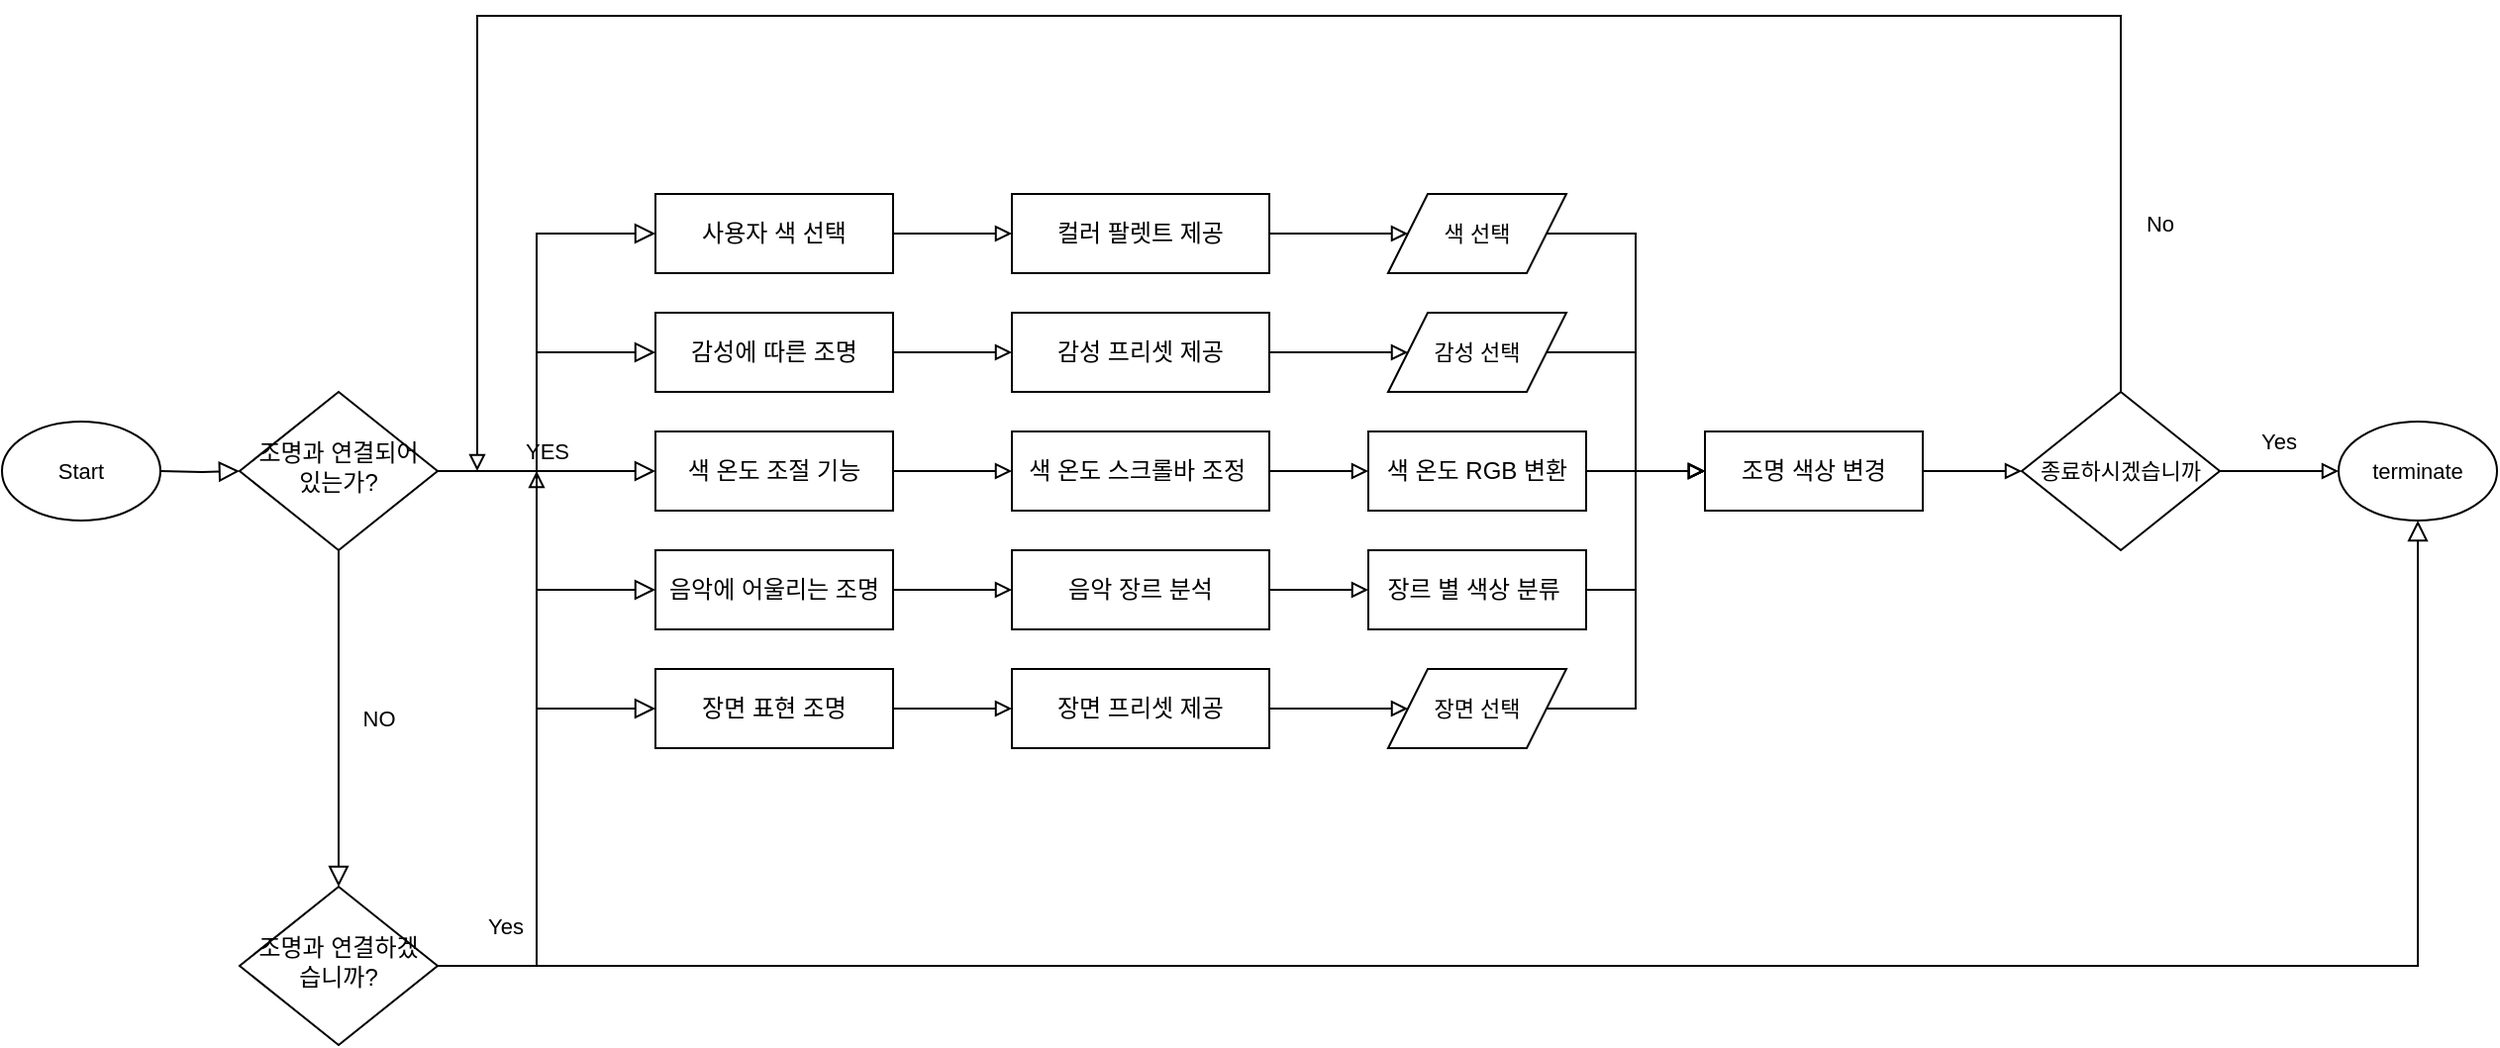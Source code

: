 <mxfile version="23.1.2" type="github">
  <diagram id="C5RBs43oDa-KdzZeNtuy" name="Page-1">
    <mxGraphModel dx="1434" dy="1907" grid="1" gridSize="10" guides="1" tooltips="1" connect="1" arrows="1" fold="1" page="1" pageScale="1" pageWidth="827" pageHeight="1169" math="0" shadow="0">
      <root>
        <mxCell id="WIyWlLk6GJQsqaUBKTNV-0" />
        <mxCell id="WIyWlLk6GJQsqaUBKTNV-1" parent="WIyWlLk6GJQsqaUBKTNV-0" />
        <mxCell id="WIyWlLk6GJQsqaUBKTNV-2" value="" style="rounded=0;html=1;jettySize=auto;orthogonalLoop=1;fontSize=11;endArrow=block;endFill=0;endSize=8;strokeWidth=1;shadow=0;labelBackgroundColor=none;edgeStyle=orthogonalEdgeStyle;" parent="WIyWlLk6GJQsqaUBKTNV-1" target="WIyWlLk6GJQsqaUBKTNV-6" edge="1">
          <mxGeometry relative="1" as="geometry">
            <mxPoint x="280" y="40" as="sourcePoint" />
          </mxGeometry>
        </mxCell>
        <mxCell id="WIyWlLk6GJQsqaUBKTNV-4" value="NO" style="rounded=0;html=1;jettySize=auto;orthogonalLoop=1;fontSize=11;endArrow=block;endFill=0;endSize=8;strokeWidth=1;shadow=0;labelBackgroundColor=none;edgeStyle=orthogonalEdgeStyle;" parent="WIyWlLk6GJQsqaUBKTNV-1" source="WIyWlLk6GJQsqaUBKTNV-6" target="WIyWlLk6GJQsqaUBKTNV-10" edge="1">
          <mxGeometry y="20" relative="1" as="geometry">
            <mxPoint as="offset" />
          </mxGeometry>
        </mxCell>
        <mxCell id="WIyWlLk6GJQsqaUBKTNV-5" value="YES" style="edgeStyle=orthogonalEdgeStyle;rounded=0;html=1;jettySize=auto;orthogonalLoop=1;fontSize=11;endArrow=block;endFill=0;endSize=8;strokeWidth=1;shadow=0;labelBackgroundColor=none;entryX=0;entryY=0.5;entryDx=0;entryDy=0;" parent="WIyWlLk6GJQsqaUBKTNV-1" source="WIyWlLk6GJQsqaUBKTNV-6" target="BvsxYQwucrMUUCDwULk4-2" edge="1">
          <mxGeometry y="10" relative="1" as="geometry">
            <mxPoint as="offset" />
          </mxGeometry>
        </mxCell>
        <mxCell id="WIyWlLk6GJQsqaUBKTNV-6" value="조명과 연결되어 있는가?" style="rhombus;whiteSpace=wrap;html=1;shadow=0;fontFamily=Helvetica;fontSize=12;align=center;strokeWidth=1;spacing=6;spacingTop=-4;" parent="WIyWlLk6GJQsqaUBKTNV-1" vertex="1">
          <mxGeometry x="320" width="100" height="80" as="geometry" />
        </mxCell>
        <mxCell id="BvsxYQwucrMUUCDwULk4-21" style="edgeStyle=orthogonalEdgeStyle;rounded=0;orthogonalLoop=1;jettySize=auto;html=1;exitX=1;exitY=0.5;exitDx=0;exitDy=0;entryX=0;entryY=0.5;entryDx=0;entryDy=0;endArrow=block;endFill=0;" edge="1" parent="WIyWlLk6GJQsqaUBKTNV-1" source="WIyWlLk6GJQsqaUBKTNV-7" target="BvsxYQwucrMUUCDwULk4-13">
          <mxGeometry relative="1" as="geometry" />
        </mxCell>
        <mxCell id="WIyWlLk6GJQsqaUBKTNV-7" value="음악에 어울리는 조명" style="rounded=0;whiteSpace=wrap;html=1;fontSize=12;glass=0;strokeWidth=1;shadow=0;" parent="WIyWlLk6GJQsqaUBKTNV-1" vertex="1">
          <mxGeometry x="530" y="80" width="120" height="40" as="geometry" />
        </mxCell>
        <mxCell id="WIyWlLk6GJQsqaUBKTNV-9" value="Yes" style="edgeStyle=orthogonalEdgeStyle;rounded=0;html=1;jettySize=auto;orthogonalLoop=1;fontSize=11;endArrow=block;endFill=0;endSize=8;strokeWidth=1;shadow=0;labelBackgroundColor=none;entryX=0.5;entryY=1;entryDx=0;entryDy=0;" parent="WIyWlLk6GJQsqaUBKTNV-1" source="WIyWlLk6GJQsqaUBKTNV-10" target="BvsxYQwucrMUUCDwULk4-36" edge="1">
          <mxGeometry x="-0.945" y="20" relative="1" as="geometry">
            <mxPoint as="offset" />
            <mxPoint x="1301" y="60" as="targetPoint" />
          </mxGeometry>
        </mxCell>
        <mxCell id="WIyWlLk6GJQsqaUBKTNV-10" value="조명과 연결하겠습니까?" style="rhombus;whiteSpace=wrap;html=1;shadow=0;fontFamily=Helvetica;fontSize=12;align=center;strokeWidth=1;spacing=6;spacingTop=-4;" parent="WIyWlLk6GJQsqaUBKTNV-1" vertex="1">
          <mxGeometry x="320" y="250" width="100" height="80" as="geometry" />
        </mxCell>
        <mxCell id="BvsxYQwucrMUUCDwULk4-0" value="" style="endArrow=block;html=1;rounded=0;endFill=0;" edge="1" parent="WIyWlLk6GJQsqaUBKTNV-1">
          <mxGeometry width="50" height="50" relative="1" as="geometry">
            <mxPoint x="470" y="290" as="sourcePoint" />
            <mxPoint x="470" y="40" as="targetPoint" />
          </mxGeometry>
        </mxCell>
        <mxCell id="BvsxYQwucrMUUCDwULk4-15" style="edgeStyle=orthogonalEdgeStyle;rounded=0;orthogonalLoop=1;jettySize=auto;html=1;exitX=1;exitY=0.5;exitDx=0;exitDy=0;entryX=0;entryY=0.5;entryDx=0;entryDy=0;endArrow=block;endFill=0;" edge="1" parent="WIyWlLk6GJQsqaUBKTNV-1" source="BvsxYQwucrMUUCDwULk4-1" target="BvsxYQwucrMUUCDwULk4-14">
          <mxGeometry relative="1" as="geometry" />
        </mxCell>
        <mxCell id="BvsxYQwucrMUUCDwULk4-1" value="장면 표현 조명" style="rounded=0;whiteSpace=wrap;html=1;fontSize=12;glass=0;strokeWidth=1;shadow=0;" vertex="1" parent="WIyWlLk6GJQsqaUBKTNV-1">
          <mxGeometry x="530" y="140" width="120" height="40" as="geometry" />
        </mxCell>
        <mxCell id="BvsxYQwucrMUUCDwULk4-22" style="edgeStyle=orthogonalEdgeStyle;shape=connector;rounded=0;orthogonalLoop=1;jettySize=auto;html=1;exitX=1;exitY=0.5;exitDx=0;exitDy=0;entryX=0;entryY=0.5;entryDx=0;entryDy=0;labelBackgroundColor=default;strokeColor=default;align=center;verticalAlign=middle;fontFamily=Helvetica;fontSize=11;fontColor=default;endArrow=block;endFill=0;" edge="1" parent="WIyWlLk6GJQsqaUBKTNV-1" source="BvsxYQwucrMUUCDwULk4-2" target="BvsxYQwucrMUUCDwULk4-12">
          <mxGeometry relative="1" as="geometry" />
        </mxCell>
        <mxCell id="BvsxYQwucrMUUCDwULk4-2" value="색 온도 조절 기능" style="rounded=0;whiteSpace=wrap;html=1;fontSize=12;glass=0;strokeWidth=1;shadow=0;" vertex="1" parent="WIyWlLk6GJQsqaUBKTNV-1">
          <mxGeometry x="530" y="20" width="120" height="40" as="geometry" />
        </mxCell>
        <mxCell id="BvsxYQwucrMUUCDwULk4-23" style="edgeStyle=orthogonalEdgeStyle;shape=connector;rounded=0;orthogonalLoop=1;jettySize=auto;html=1;exitX=1;exitY=0.5;exitDx=0;exitDy=0;labelBackgroundColor=default;strokeColor=default;align=center;verticalAlign=middle;fontFamily=Helvetica;fontSize=11;fontColor=default;endArrow=block;endFill=0;" edge="1" parent="WIyWlLk6GJQsqaUBKTNV-1" source="BvsxYQwucrMUUCDwULk4-3" target="BvsxYQwucrMUUCDwULk4-11">
          <mxGeometry relative="1" as="geometry" />
        </mxCell>
        <mxCell id="BvsxYQwucrMUUCDwULk4-3" value="감성에 따른 조명" style="rounded=0;whiteSpace=wrap;html=1;fontSize=12;glass=0;strokeWidth=1;shadow=0;" vertex="1" parent="WIyWlLk6GJQsqaUBKTNV-1">
          <mxGeometry x="530" y="-40" width="120" height="40" as="geometry" />
        </mxCell>
        <mxCell id="BvsxYQwucrMUUCDwULk4-24" style="edgeStyle=orthogonalEdgeStyle;shape=connector;rounded=0;orthogonalLoop=1;jettySize=auto;html=1;exitX=1;exitY=0.5;exitDx=0;exitDy=0;entryX=0;entryY=0.5;entryDx=0;entryDy=0;labelBackgroundColor=default;strokeColor=default;align=center;verticalAlign=middle;fontFamily=Helvetica;fontSize=11;fontColor=default;endArrow=block;endFill=0;" edge="1" parent="WIyWlLk6GJQsqaUBKTNV-1" source="BvsxYQwucrMUUCDwULk4-4" target="BvsxYQwucrMUUCDwULk4-10">
          <mxGeometry relative="1" as="geometry" />
        </mxCell>
        <mxCell id="BvsxYQwucrMUUCDwULk4-4" value="사용자 색 선택" style="rounded=0;whiteSpace=wrap;html=1;fontSize=12;glass=0;strokeWidth=1;shadow=0;" vertex="1" parent="WIyWlLk6GJQsqaUBKTNV-1">
          <mxGeometry x="530" y="-100" width="120" height="40" as="geometry" />
        </mxCell>
        <mxCell id="BvsxYQwucrMUUCDwULk4-5" value="" style="edgeStyle=orthogonalEdgeStyle;rounded=0;html=1;jettySize=auto;orthogonalLoop=1;fontSize=11;endArrow=block;endFill=0;endSize=8;strokeWidth=1;shadow=0;labelBackgroundColor=none;entryX=0;entryY=0.5;entryDx=0;entryDy=0;exitX=1;exitY=0.5;exitDx=0;exitDy=0;" edge="1" parent="WIyWlLk6GJQsqaUBKTNV-1" source="WIyWlLk6GJQsqaUBKTNV-6" target="WIyWlLk6GJQsqaUBKTNV-7">
          <mxGeometry y="10" relative="1" as="geometry">
            <mxPoint as="offset" />
            <mxPoint x="430" y="50" as="sourcePoint" />
            <mxPoint x="540" y="50" as="targetPoint" />
            <Array as="points">
              <mxPoint x="470" y="40" />
              <mxPoint x="470" y="100" />
            </Array>
          </mxGeometry>
        </mxCell>
        <mxCell id="BvsxYQwucrMUUCDwULk4-7" value="" style="edgeStyle=orthogonalEdgeStyle;rounded=0;html=1;jettySize=auto;orthogonalLoop=1;fontSize=11;endArrow=block;endFill=0;endSize=8;strokeWidth=1;shadow=0;labelBackgroundColor=none;entryX=0;entryY=0.5;entryDx=0;entryDy=0;exitX=1;exitY=0.5;exitDx=0;exitDy=0;" edge="1" parent="WIyWlLk6GJQsqaUBKTNV-1" source="WIyWlLk6GJQsqaUBKTNV-6" target="BvsxYQwucrMUUCDwULk4-1">
          <mxGeometry y="10" relative="1" as="geometry">
            <mxPoint as="offset" />
            <mxPoint x="430" y="50" as="sourcePoint" />
            <mxPoint x="540" y="110" as="targetPoint" />
            <Array as="points">
              <mxPoint x="470" y="40" />
              <mxPoint x="470" y="160" />
            </Array>
          </mxGeometry>
        </mxCell>
        <mxCell id="BvsxYQwucrMUUCDwULk4-8" value="" style="edgeStyle=orthogonalEdgeStyle;rounded=0;html=1;jettySize=auto;orthogonalLoop=1;fontSize=11;endArrow=block;endFill=0;endSize=8;strokeWidth=1;shadow=0;labelBackgroundColor=none;entryX=0;entryY=0.5;entryDx=0;entryDy=0;exitX=1;exitY=0.5;exitDx=0;exitDy=0;" edge="1" parent="WIyWlLk6GJQsqaUBKTNV-1" source="WIyWlLk6GJQsqaUBKTNV-6" target="BvsxYQwucrMUUCDwULk4-3">
          <mxGeometry y="10" relative="1" as="geometry">
            <mxPoint as="offset" />
            <mxPoint x="430" y="50" as="sourcePoint" />
            <mxPoint x="540" y="170" as="targetPoint" />
            <Array as="points">
              <mxPoint x="470" y="40" />
              <mxPoint x="470" y="-20" />
            </Array>
          </mxGeometry>
        </mxCell>
        <mxCell id="BvsxYQwucrMUUCDwULk4-9" value="" style="edgeStyle=orthogonalEdgeStyle;rounded=0;html=1;jettySize=auto;orthogonalLoop=1;fontSize=11;endArrow=block;endFill=0;endSize=8;strokeWidth=1;shadow=0;labelBackgroundColor=none;entryX=0;entryY=0.5;entryDx=0;entryDy=0;exitX=1;exitY=0.5;exitDx=0;exitDy=0;" edge="1" parent="WIyWlLk6GJQsqaUBKTNV-1" source="WIyWlLk6GJQsqaUBKTNV-6" target="BvsxYQwucrMUUCDwULk4-4">
          <mxGeometry y="10" relative="1" as="geometry">
            <mxPoint as="offset" />
            <mxPoint x="430" y="50" as="sourcePoint" />
            <mxPoint x="540" y="-10" as="targetPoint" />
            <Array as="points">
              <mxPoint x="470" y="40" />
              <mxPoint x="470" y="-80" />
            </Array>
          </mxGeometry>
        </mxCell>
        <mxCell id="BvsxYQwucrMUUCDwULk4-34" style="edgeStyle=orthogonalEdgeStyle;shape=connector;rounded=0;orthogonalLoop=1;jettySize=auto;html=1;exitX=1;exitY=0.5;exitDx=0;exitDy=0;entryX=0;entryY=0.5;entryDx=0;entryDy=0;labelBackgroundColor=default;strokeColor=default;align=center;verticalAlign=middle;fontFamily=Helvetica;fontSize=11;fontColor=default;endArrow=block;endFill=0;" edge="1" parent="WIyWlLk6GJQsqaUBKTNV-1" source="BvsxYQwucrMUUCDwULk4-10" target="BvsxYQwucrMUUCDwULk4-25">
          <mxGeometry relative="1" as="geometry" />
        </mxCell>
        <mxCell id="BvsxYQwucrMUUCDwULk4-10" value="컬러 팔렛트 제공" style="rounded=0;whiteSpace=wrap;html=1;fontSize=12;glass=0;strokeWidth=1;shadow=0;" vertex="1" parent="WIyWlLk6GJQsqaUBKTNV-1">
          <mxGeometry x="710" y="-100" width="130" height="40" as="geometry" />
        </mxCell>
        <mxCell id="BvsxYQwucrMUUCDwULk4-33" style="edgeStyle=orthogonalEdgeStyle;shape=connector;rounded=0;orthogonalLoop=1;jettySize=auto;html=1;exitX=1;exitY=0.5;exitDx=0;exitDy=0;labelBackgroundColor=default;strokeColor=default;align=center;verticalAlign=middle;fontFamily=Helvetica;fontSize=11;fontColor=default;endArrow=block;endFill=0;" edge="1" parent="WIyWlLk6GJQsqaUBKTNV-1" source="BvsxYQwucrMUUCDwULk4-11" target="BvsxYQwucrMUUCDwULk4-26">
          <mxGeometry relative="1" as="geometry" />
        </mxCell>
        <mxCell id="BvsxYQwucrMUUCDwULk4-11" value="감성 프리셋 제공" style="rounded=0;whiteSpace=wrap;html=1;fontSize=12;glass=0;strokeWidth=1;shadow=0;" vertex="1" parent="WIyWlLk6GJQsqaUBKTNV-1">
          <mxGeometry x="710" y="-40" width="130" height="40" as="geometry" />
        </mxCell>
        <mxCell id="BvsxYQwucrMUUCDwULk4-30" style="edgeStyle=orthogonalEdgeStyle;shape=connector;rounded=0;orthogonalLoop=1;jettySize=auto;html=1;exitX=1;exitY=0.5;exitDx=0;exitDy=0;labelBackgroundColor=default;strokeColor=default;align=center;verticalAlign=middle;fontFamily=Helvetica;fontSize=11;fontColor=default;endArrow=block;endFill=0;" edge="1" parent="WIyWlLk6GJQsqaUBKTNV-1" source="BvsxYQwucrMUUCDwULk4-12" target="BvsxYQwucrMUUCDwULk4-29">
          <mxGeometry relative="1" as="geometry" />
        </mxCell>
        <mxCell id="BvsxYQwucrMUUCDwULk4-12" value="색 온도 스크롤바 조정&amp;nbsp;" style="rounded=0;whiteSpace=wrap;html=1;fontSize=12;glass=0;strokeWidth=1;shadow=0;" vertex="1" parent="WIyWlLk6GJQsqaUBKTNV-1">
          <mxGeometry x="710" y="20" width="130" height="40" as="geometry" />
        </mxCell>
        <mxCell id="BvsxYQwucrMUUCDwULk4-31" style="edgeStyle=orthogonalEdgeStyle;shape=connector;rounded=0;orthogonalLoop=1;jettySize=auto;html=1;exitX=1;exitY=0.5;exitDx=0;exitDy=0;entryX=0;entryY=0.5;entryDx=0;entryDy=0;labelBackgroundColor=default;strokeColor=default;align=center;verticalAlign=middle;fontFamily=Helvetica;fontSize=11;fontColor=default;endArrow=block;endFill=0;" edge="1" parent="WIyWlLk6GJQsqaUBKTNV-1" source="BvsxYQwucrMUUCDwULk4-13" target="BvsxYQwucrMUUCDwULk4-27">
          <mxGeometry relative="1" as="geometry" />
        </mxCell>
        <mxCell id="BvsxYQwucrMUUCDwULk4-13" value="음악 장르 분석" style="rounded=0;whiteSpace=wrap;html=1;fontSize=12;glass=0;strokeWidth=1;shadow=0;" vertex="1" parent="WIyWlLk6GJQsqaUBKTNV-1">
          <mxGeometry x="710" y="80" width="130" height="40" as="geometry" />
        </mxCell>
        <mxCell id="BvsxYQwucrMUUCDwULk4-32" style="edgeStyle=orthogonalEdgeStyle;shape=connector;rounded=0;orthogonalLoop=1;jettySize=auto;html=1;exitX=1;exitY=0.5;exitDx=0;exitDy=0;labelBackgroundColor=default;strokeColor=default;align=center;verticalAlign=middle;fontFamily=Helvetica;fontSize=11;fontColor=default;endArrow=block;endFill=0;" edge="1" parent="WIyWlLk6GJQsqaUBKTNV-1" source="BvsxYQwucrMUUCDwULk4-14" target="BvsxYQwucrMUUCDwULk4-28">
          <mxGeometry relative="1" as="geometry" />
        </mxCell>
        <mxCell id="BvsxYQwucrMUUCDwULk4-14" value="장면 프리셋 제공" style="rounded=0;whiteSpace=wrap;html=1;fontSize=12;glass=0;strokeWidth=1;shadow=0;" vertex="1" parent="WIyWlLk6GJQsqaUBKTNV-1">
          <mxGeometry x="710" y="140" width="130" height="40" as="geometry" />
        </mxCell>
        <mxCell id="BvsxYQwucrMUUCDwULk4-40" style="edgeStyle=orthogonalEdgeStyle;shape=connector;rounded=0;orthogonalLoop=1;jettySize=auto;html=1;exitX=1;exitY=0.5;exitDx=0;exitDy=0;entryX=0;entryY=0.5;entryDx=0;entryDy=0;labelBackgroundColor=default;strokeColor=default;align=center;verticalAlign=middle;fontFamily=Helvetica;fontSize=11;fontColor=default;endArrow=block;endFill=0;" edge="1" parent="WIyWlLk6GJQsqaUBKTNV-1" source="BvsxYQwucrMUUCDwULk4-25" target="BvsxYQwucrMUUCDwULk4-37">
          <mxGeometry relative="1" as="geometry" />
        </mxCell>
        <mxCell id="BvsxYQwucrMUUCDwULk4-25" value="색 선택" style="shape=parallelogram;perimeter=parallelogramPerimeter;whiteSpace=wrap;html=1;fixedSize=1;fontFamily=Helvetica;fontSize=11;fontColor=default;" vertex="1" parent="WIyWlLk6GJQsqaUBKTNV-1">
          <mxGeometry x="900" y="-100" width="90" height="40" as="geometry" />
        </mxCell>
        <mxCell id="BvsxYQwucrMUUCDwULk4-39" style="edgeStyle=orthogonalEdgeStyle;shape=connector;rounded=0;orthogonalLoop=1;jettySize=auto;html=1;exitX=1;exitY=0.5;exitDx=0;exitDy=0;entryX=0;entryY=0.5;entryDx=0;entryDy=0;labelBackgroundColor=default;strokeColor=default;align=center;verticalAlign=middle;fontFamily=Helvetica;fontSize=11;fontColor=default;endArrow=block;endFill=0;" edge="1" parent="WIyWlLk6GJQsqaUBKTNV-1" source="BvsxYQwucrMUUCDwULk4-26" target="BvsxYQwucrMUUCDwULk4-37">
          <mxGeometry relative="1" as="geometry" />
        </mxCell>
        <mxCell id="BvsxYQwucrMUUCDwULk4-26" value="감성 선택" style="shape=parallelogram;perimeter=parallelogramPerimeter;whiteSpace=wrap;html=1;fixedSize=1;fontFamily=Helvetica;fontSize=11;fontColor=default;" vertex="1" parent="WIyWlLk6GJQsqaUBKTNV-1">
          <mxGeometry x="900" y="-40" width="90" height="40" as="geometry" />
        </mxCell>
        <mxCell id="BvsxYQwucrMUUCDwULk4-41" style="edgeStyle=orthogonalEdgeStyle;shape=connector;rounded=0;orthogonalLoop=1;jettySize=auto;html=1;exitX=1;exitY=0.5;exitDx=0;exitDy=0;labelBackgroundColor=default;strokeColor=default;align=center;verticalAlign=middle;fontFamily=Helvetica;fontSize=11;fontColor=default;endArrow=block;endFill=0;" edge="1" parent="WIyWlLk6GJQsqaUBKTNV-1" target="BvsxYQwucrMUUCDwULk4-37">
          <mxGeometry relative="1" as="geometry">
            <mxPoint x="1059" y="40" as="targetPoint" />
            <mxPoint x="995.0" y="100" as="sourcePoint" />
            <Array as="points">
              <mxPoint x="1025" y="100" />
              <mxPoint x="1025" y="40" />
            </Array>
          </mxGeometry>
        </mxCell>
        <mxCell id="BvsxYQwucrMUUCDwULk4-27" value="장르 별 색상 분류&amp;nbsp;" style="rounded=0;whiteSpace=wrap;html=1;fontSize=12;glass=0;strokeWidth=1;shadow=0;" vertex="1" parent="WIyWlLk6GJQsqaUBKTNV-1">
          <mxGeometry x="890" y="80" width="110" height="40" as="geometry" />
        </mxCell>
        <mxCell id="BvsxYQwucrMUUCDwULk4-42" style="edgeStyle=orthogonalEdgeStyle;shape=connector;rounded=0;orthogonalLoop=1;jettySize=auto;html=1;exitX=1;exitY=0.5;exitDx=0;exitDy=0;entryX=0;entryY=0.5;entryDx=0;entryDy=0;labelBackgroundColor=default;strokeColor=default;align=center;verticalAlign=middle;fontFamily=Helvetica;fontSize=11;fontColor=default;endArrow=block;endFill=0;" edge="1" parent="WIyWlLk6GJQsqaUBKTNV-1" source="BvsxYQwucrMUUCDwULk4-28" target="BvsxYQwucrMUUCDwULk4-37">
          <mxGeometry relative="1" as="geometry" />
        </mxCell>
        <mxCell id="BvsxYQwucrMUUCDwULk4-28" value="장면 선택" style="shape=parallelogram;perimeter=parallelogramPerimeter;whiteSpace=wrap;html=1;fixedSize=1;fontFamily=Helvetica;fontSize=11;fontColor=default;" vertex="1" parent="WIyWlLk6GJQsqaUBKTNV-1">
          <mxGeometry x="900" y="140" width="90" height="40" as="geometry" />
        </mxCell>
        <mxCell id="BvsxYQwucrMUUCDwULk4-38" style="edgeStyle=orthogonalEdgeStyle;shape=connector;rounded=0;orthogonalLoop=1;jettySize=auto;html=1;exitX=1;exitY=0.5;exitDx=0;exitDy=0;entryX=0;entryY=0.5;entryDx=0;entryDy=0;labelBackgroundColor=default;strokeColor=default;align=center;verticalAlign=middle;fontFamily=Helvetica;fontSize=11;fontColor=default;endArrow=block;endFill=0;" edge="1" parent="WIyWlLk6GJQsqaUBKTNV-1" source="BvsxYQwucrMUUCDwULk4-29" target="BvsxYQwucrMUUCDwULk4-37">
          <mxGeometry relative="1" as="geometry" />
        </mxCell>
        <mxCell id="BvsxYQwucrMUUCDwULk4-29" value="색 온도 RGB 변환" style="rounded=0;whiteSpace=wrap;html=1;fontSize=12;glass=0;strokeWidth=1;shadow=0;" vertex="1" parent="WIyWlLk6GJQsqaUBKTNV-1">
          <mxGeometry x="890" y="20" width="110" height="40" as="geometry" />
        </mxCell>
        <mxCell id="BvsxYQwucrMUUCDwULk4-35" value="Start" style="ellipse;whiteSpace=wrap;html=1;fontFamily=Helvetica;fontSize=11;fontColor=default;" vertex="1" parent="WIyWlLk6GJQsqaUBKTNV-1">
          <mxGeometry x="200" y="15" width="80" height="50" as="geometry" />
        </mxCell>
        <mxCell id="BvsxYQwucrMUUCDwULk4-36" value="terminate" style="ellipse;whiteSpace=wrap;html=1;fontFamily=Helvetica;fontSize=11;fontColor=default;" vertex="1" parent="WIyWlLk6GJQsqaUBKTNV-1">
          <mxGeometry x="1380" y="15" width="80" height="50" as="geometry" />
        </mxCell>
        <mxCell id="BvsxYQwucrMUUCDwULk4-45" style="edgeStyle=orthogonalEdgeStyle;shape=connector;rounded=0;orthogonalLoop=1;jettySize=auto;html=1;exitX=1;exitY=0.5;exitDx=0;exitDy=0;entryX=0;entryY=0.5;entryDx=0;entryDy=0;labelBackgroundColor=default;strokeColor=default;align=center;verticalAlign=middle;fontFamily=Helvetica;fontSize=11;fontColor=default;endArrow=block;endFill=0;" edge="1" parent="WIyWlLk6GJQsqaUBKTNV-1" source="BvsxYQwucrMUUCDwULk4-37" target="BvsxYQwucrMUUCDwULk4-43">
          <mxGeometry relative="1" as="geometry" />
        </mxCell>
        <mxCell id="BvsxYQwucrMUUCDwULk4-37" value="조명 색상 변경" style="rounded=0;whiteSpace=wrap;html=1;fontSize=12;glass=0;strokeWidth=1;shadow=0;" vertex="1" parent="WIyWlLk6GJQsqaUBKTNV-1">
          <mxGeometry x="1060" y="20" width="110" height="40" as="geometry" />
        </mxCell>
        <mxCell id="BvsxYQwucrMUUCDwULk4-44" style="edgeStyle=orthogonalEdgeStyle;shape=connector;rounded=0;orthogonalLoop=1;jettySize=auto;html=1;exitX=1;exitY=0.5;exitDx=0;exitDy=0;entryX=0;entryY=0.5;entryDx=0;entryDy=0;labelBackgroundColor=default;strokeColor=default;align=center;verticalAlign=middle;fontFamily=Helvetica;fontSize=11;fontColor=default;endArrow=block;endFill=0;" edge="1" parent="WIyWlLk6GJQsqaUBKTNV-1" source="BvsxYQwucrMUUCDwULk4-43" target="BvsxYQwucrMUUCDwULk4-36">
          <mxGeometry relative="1" as="geometry" />
        </mxCell>
        <mxCell id="BvsxYQwucrMUUCDwULk4-48" style="edgeStyle=orthogonalEdgeStyle;shape=connector;rounded=0;orthogonalLoop=1;jettySize=auto;html=1;exitX=0.5;exitY=0;exitDx=0;exitDy=0;labelBackgroundColor=default;strokeColor=default;align=center;verticalAlign=middle;fontFamily=Helvetica;fontSize=11;fontColor=default;endArrow=block;endFill=0;" edge="1" parent="WIyWlLk6GJQsqaUBKTNV-1" source="BvsxYQwucrMUUCDwULk4-43">
          <mxGeometry relative="1" as="geometry">
            <mxPoint x="440" y="40" as="targetPoint" />
            <Array as="points">
              <mxPoint x="1270" y="-190" />
              <mxPoint x="440" y="-190" />
            </Array>
          </mxGeometry>
        </mxCell>
        <mxCell id="BvsxYQwucrMUUCDwULk4-43" value="종료하시겠습니까" style="rhombus;whiteSpace=wrap;html=1;fontFamily=Helvetica;fontSize=11;fontColor=default;" vertex="1" parent="WIyWlLk6GJQsqaUBKTNV-1">
          <mxGeometry x="1220" width="100" height="80" as="geometry" />
        </mxCell>
        <mxCell id="BvsxYQwucrMUUCDwULk4-46" value="Yes" style="text;html=1;strokeColor=none;fillColor=none;align=center;verticalAlign=middle;whiteSpace=wrap;rounded=0;fontFamily=Helvetica;fontSize=11;fontColor=default;" vertex="1" parent="WIyWlLk6GJQsqaUBKTNV-1">
          <mxGeometry x="1320" y="10" width="60" height="30" as="geometry" />
        </mxCell>
        <mxCell id="BvsxYQwucrMUUCDwULk4-49" value="No" style="text;html=1;strokeColor=none;fillColor=none;align=center;verticalAlign=middle;whiteSpace=wrap;rounded=0;fontFamily=Helvetica;fontSize=11;fontColor=default;" vertex="1" parent="WIyWlLk6GJQsqaUBKTNV-1">
          <mxGeometry x="1260" y="-100" width="60" height="30" as="geometry" />
        </mxCell>
      </root>
    </mxGraphModel>
  </diagram>
</mxfile>
